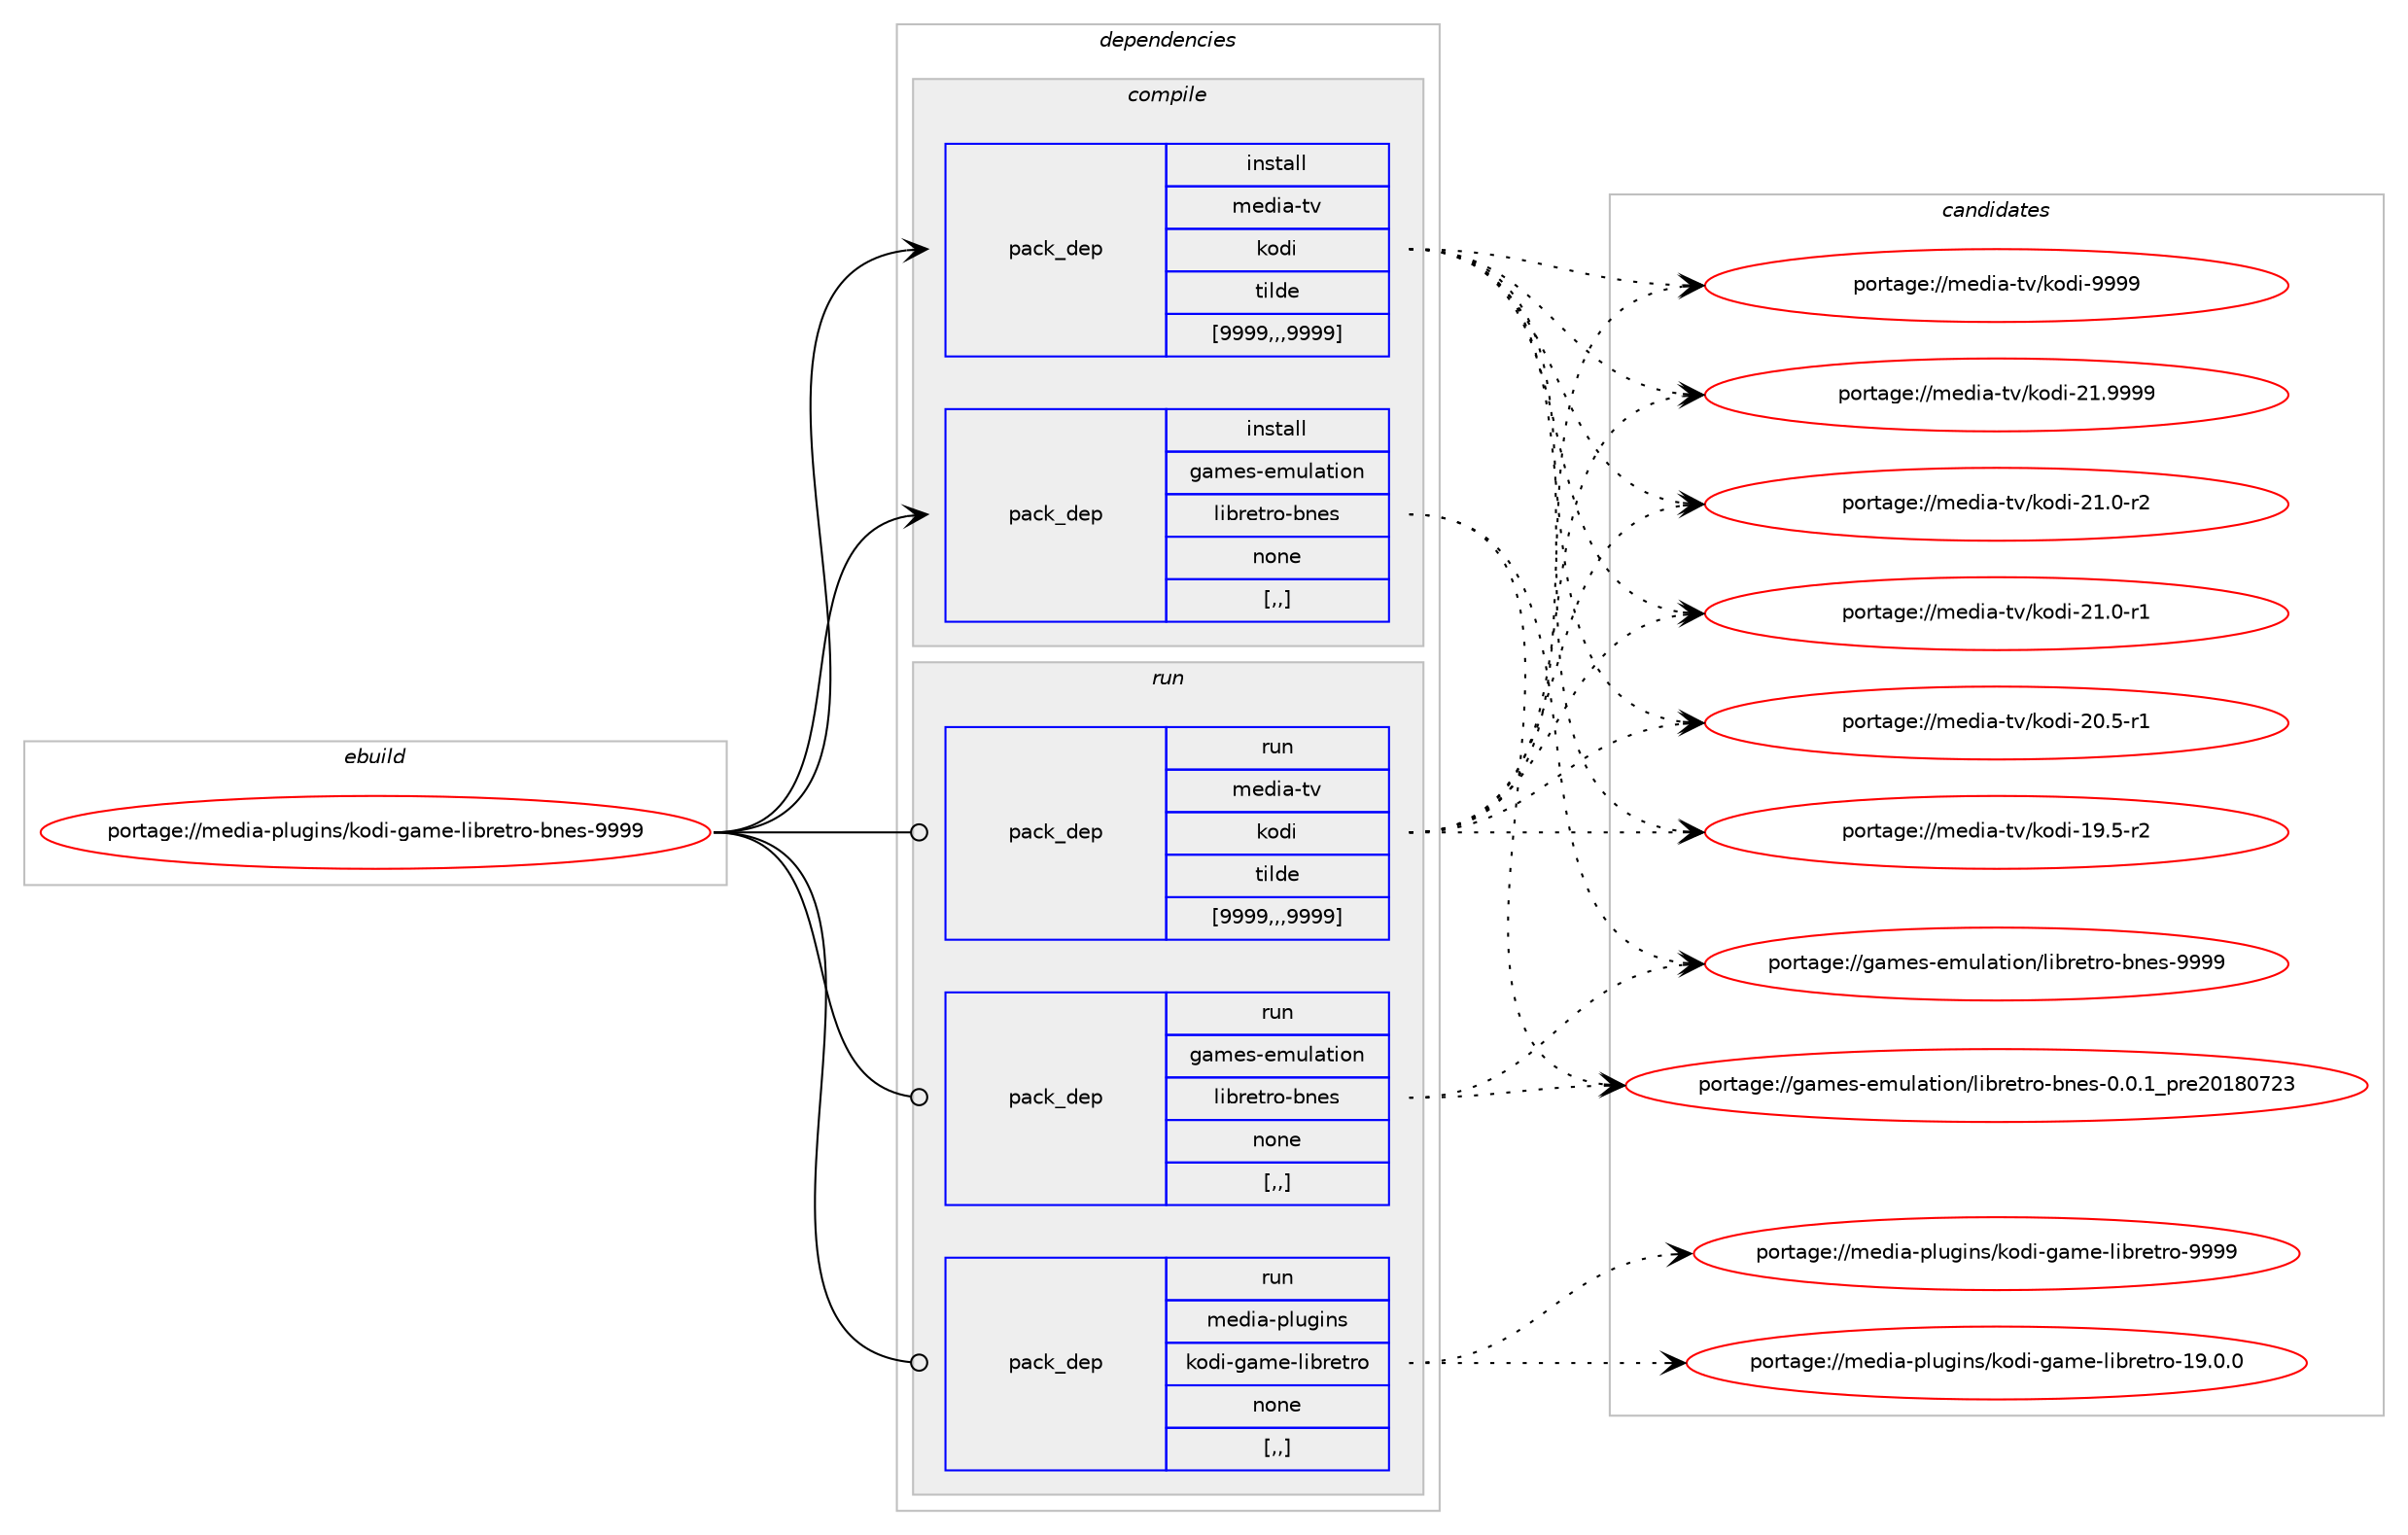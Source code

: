 digraph prolog {

# *************
# Graph options
# *************

newrank=true;
concentrate=true;
compound=true;
graph [rankdir=LR,fontname=Helvetica,fontsize=10,ranksep=1.5];#, ranksep=2.5, nodesep=0.2];
edge  [arrowhead=vee];
node  [fontname=Helvetica,fontsize=10];

# **********
# The ebuild
# **********

subgraph cluster_leftcol {
color=gray;
label=<<i>ebuild</i>>;
id [label="portage://media-plugins/kodi-game-libretro-bnes-9999", color=red, width=4, href="../media-plugins/kodi-game-libretro-bnes-9999.svg"];
}

# ****************
# The dependencies
# ****************

subgraph cluster_midcol {
color=gray;
label=<<i>dependencies</i>>;
subgraph cluster_compile {
fillcolor="#eeeeee";
style=filled;
label=<<i>compile</i>>;
subgraph pack227638 {
dependency308384 [label=<<TABLE BORDER="0" CELLBORDER="1" CELLSPACING="0" CELLPADDING="4" WIDTH="220"><TR><TD ROWSPAN="6" CELLPADDING="30">pack_dep</TD></TR><TR><TD WIDTH="110">install</TD></TR><TR><TD>games-emulation</TD></TR><TR><TD>libretro-bnes</TD></TR><TR><TD>none</TD></TR><TR><TD>[,,]</TD></TR></TABLE>>, shape=none, color=blue];
}
id:e -> dependency308384:w [weight=20,style="solid",arrowhead="vee"];
subgraph pack227639 {
dependency308385 [label=<<TABLE BORDER="0" CELLBORDER="1" CELLSPACING="0" CELLPADDING="4" WIDTH="220"><TR><TD ROWSPAN="6" CELLPADDING="30">pack_dep</TD></TR><TR><TD WIDTH="110">install</TD></TR><TR><TD>media-tv</TD></TR><TR><TD>kodi</TD></TR><TR><TD>tilde</TD></TR><TR><TD>[9999,,,9999]</TD></TR></TABLE>>, shape=none, color=blue];
}
id:e -> dependency308385:w [weight=20,style="solid",arrowhead="vee"];
}
subgraph cluster_compileandrun {
fillcolor="#eeeeee";
style=filled;
label=<<i>compile and run</i>>;
}
subgraph cluster_run {
fillcolor="#eeeeee";
style=filled;
label=<<i>run</i>>;
subgraph pack227640 {
dependency308386 [label=<<TABLE BORDER="0" CELLBORDER="1" CELLSPACING="0" CELLPADDING="4" WIDTH="220"><TR><TD ROWSPAN="6" CELLPADDING="30">pack_dep</TD></TR><TR><TD WIDTH="110">run</TD></TR><TR><TD>games-emulation</TD></TR><TR><TD>libretro-bnes</TD></TR><TR><TD>none</TD></TR><TR><TD>[,,]</TD></TR></TABLE>>, shape=none, color=blue];
}
id:e -> dependency308386:w [weight=20,style="solid",arrowhead="odot"];
subgraph pack227641 {
dependency308387 [label=<<TABLE BORDER="0" CELLBORDER="1" CELLSPACING="0" CELLPADDING="4" WIDTH="220"><TR><TD ROWSPAN="6" CELLPADDING="30">pack_dep</TD></TR><TR><TD WIDTH="110">run</TD></TR><TR><TD>media-plugins</TD></TR><TR><TD>kodi-game-libretro</TD></TR><TR><TD>none</TD></TR><TR><TD>[,,]</TD></TR></TABLE>>, shape=none, color=blue];
}
id:e -> dependency308387:w [weight=20,style="solid",arrowhead="odot"];
subgraph pack227642 {
dependency308388 [label=<<TABLE BORDER="0" CELLBORDER="1" CELLSPACING="0" CELLPADDING="4" WIDTH="220"><TR><TD ROWSPAN="6" CELLPADDING="30">pack_dep</TD></TR><TR><TD WIDTH="110">run</TD></TR><TR><TD>media-tv</TD></TR><TR><TD>kodi</TD></TR><TR><TD>tilde</TD></TR><TR><TD>[9999,,,9999]</TD></TR></TABLE>>, shape=none, color=blue];
}
id:e -> dependency308388:w [weight=20,style="solid",arrowhead="odot"];
}
}

# **************
# The candidates
# **************

subgraph cluster_choices {
rank=same;
color=gray;
label=<<i>candidates</i>>;

subgraph choice227638 {
color=black;
nodesep=1;
choice103971091011154510110911710897116105111110471081059811410111611411145981101011154557575757 [label="portage://games-emulation/libretro-bnes-9999", color=red, width=4,href="../games-emulation/libretro-bnes-9999.svg"];
choice10397109101115451011091171089711610511111047108105981141011161141114598110101115454846484649951121141015048495648555051 [label="portage://games-emulation/libretro-bnes-0.0.1_pre20180723", color=red, width=4,href="../games-emulation/libretro-bnes-0.0.1_pre20180723.svg"];
dependency308384:e -> choice103971091011154510110911710897116105111110471081059811410111611411145981101011154557575757:w [style=dotted,weight="100"];
dependency308384:e -> choice10397109101115451011091171089711610511111047108105981141011161141114598110101115454846484649951121141015048495648555051:w [style=dotted,weight="100"];
}
subgraph choice227639 {
color=black;
nodesep=1;
choice1091011001059745116118471071111001054557575757 [label="portage://media-tv/kodi-9999", color=red, width=4,href="../media-tv/kodi-9999.svg"];
choice1091011001059745116118471071111001054550494657575757 [label="portage://media-tv/kodi-21.9999", color=red, width=4,href="../media-tv/kodi-21.9999.svg"];
choice10910110010597451161184710711110010545504946484511450 [label="portage://media-tv/kodi-21.0-r2", color=red, width=4,href="../media-tv/kodi-21.0-r2.svg"];
choice10910110010597451161184710711110010545504946484511449 [label="portage://media-tv/kodi-21.0-r1", color=red, width=4,href="../media-tv/kodi-21.0-r1.svg"];
choice10910110010597451161184710711110010545504846534511449 [label="portage://media-tv/kodi-20.5-r1", color=red, width=4,href="../media-tv/kodi-20.5-r1.svg"];
choice10910110010597451161184710711110010545495746534511450 [label="portage://media-tv/kodi-19.5-r2", color=red, width=4,href="../media-tv/kodi-19.5-r2.svg"];
dependency308385:e -> choice1091011001059745116118471071111001054557575757:w [style=dotted,weight="100"];
dependency308385:e -> choice1091011001059745116118471071111001054550494657575757:w [style=dotted,weight="100"];
dependency308385:e -> choice10910110010597451161184710711110010545504946484511450:w [style=dotted,weight="100"];
dependency308385:e -> choice10910110010597451161184710711110010545504946484511449:w [style=dotted,weight="100"];
dependency308385:e -> choice10910110010597451161184710711110010545504846534511449:w [style=dotted,weight="100"];
dependency308385:e -> choice10910110010597451161184710711110010545495746534511450:w [style=dotted,weight="100"];
}
subgraph choice227640 {
color=black;
nodesep=1;
choice103971091011154510110911710897116105111110471081059811410111611411145981101011154557575757 [label="portage://games-emulation/libretro-bnes-9999", color=red, width=4,href="../games-emulation/libretro-bnes-9999.svg"];
choice10397109101115451011091171089711610511111047108105981141011161141114598110101115454846484649951121141015048495648555051 [label="portage://games-emulation/libretro-bnes-0.0.1_pre20180723", color=red, width=4,href="../games-emulation/libretro-bnes-0.0.1_pre20180723.svg"];
dependency308386:e -> choice103971091011154510110911710897116105111110471081059811410111611411145981101011154557575757:w [style=dotted,weight="100"];
dependency308386:e -> choice10397109101115451011091171089711610511111047108105981141011161141114598110101115454846484649951121141015048495648555051:w [style=dotted,weight="100"];
}
subgraph choice227641 {
color=black;
nodesep=1;
choice109101100105974511210811710310511011547107111100105451039710910145108105981141011161141114557575757 [label="portage://media-plugins/kodi-game-libretro-9999", color=red, width=4,href="../media-plugins/kodi-game-libretro-9999.svg"];
choice1091011001059745112108117103105110115471071111001054510397109101451081059811410111611411145495746484648 [label="portage://media-plugins/kodi-game-libretro-19.0.0", color=red, width=4,href="../media-plugins/kodi-game-libretro-19.0.0.svg"];
dependency308387:e -> choice109101100105974511210811710310511011547107111100105451039710910145108105981141011161141114557575757:w [style=dotted,weight="100"];
dependency308387:e -> choice1091011001059745112108117103105110115471071111001054510397109101451081059811410111611411145495746484648:w [style=dotted,weight="100"];
}
subgraph choice227642 {
color=black;
nodesep=1;
choice1091011001059745116118471071111001054557575757 [label="portage://media-tv/kodi-9999", color=red, width=4,href="../media-tv/kodi-9999.svg"];
choice1091011001059745116118471071111001054550494657575757 [label="portage://media-tv/kodi-21.9999", color=red, width=4,href="../media-tv/kodi-21.9999.svg"];
choice10910110010597451161184710711110010545504946484511450 [label="portage://media-tv/kodi-21.0-r2", color=red, width=4,href="../media-tv/kodi-21.0-r2.svg"];
choice10910110010597451161184710711110010545504946484511449 [label="portage://media-tv/kodi-21.0-r1", color=red, width=4,href="../media-tv/kodi-21.0-r1.svg"];
choice10910110010597451161184710711110010545504846534511449 [label="portage://media-tv/kodi-20.5-r1", color=red, width=4,href="../media-tv/kodi-20.5-r1.svg"];
choice10910110010597451161184710711110010545495746534511450 [label="portage://media-tv/kodi-19.5-r2", color=red, width=4,href="../media-tv/kodi-19.5-r2.svg"];
dependency308388:e -> choice1091011001059745116118471071111001054557575757:w [style=dotted,weight="100"];
dependency308388:e -> choice1091011001059745116118471071111001054550494657575757:w [style=dotted,weight="100"];
dependency308388:e -> choice10910110010597451161184710711110010545504946484511450:w [style=dotted,weight="100"];
dependency308388:e -> choice10910110010597451161184710711110010545504946484511449:w [style=dotted,weight="100"];
dependency308388:e -> choice10910110010597451161184710711110010545504846534511449:w [style=dotted,weight="100"];
dependency308388:e -> choice10910110010597451161184710711110010545495746534511450:w [style=dotted,weight="100"];
}
}

}
